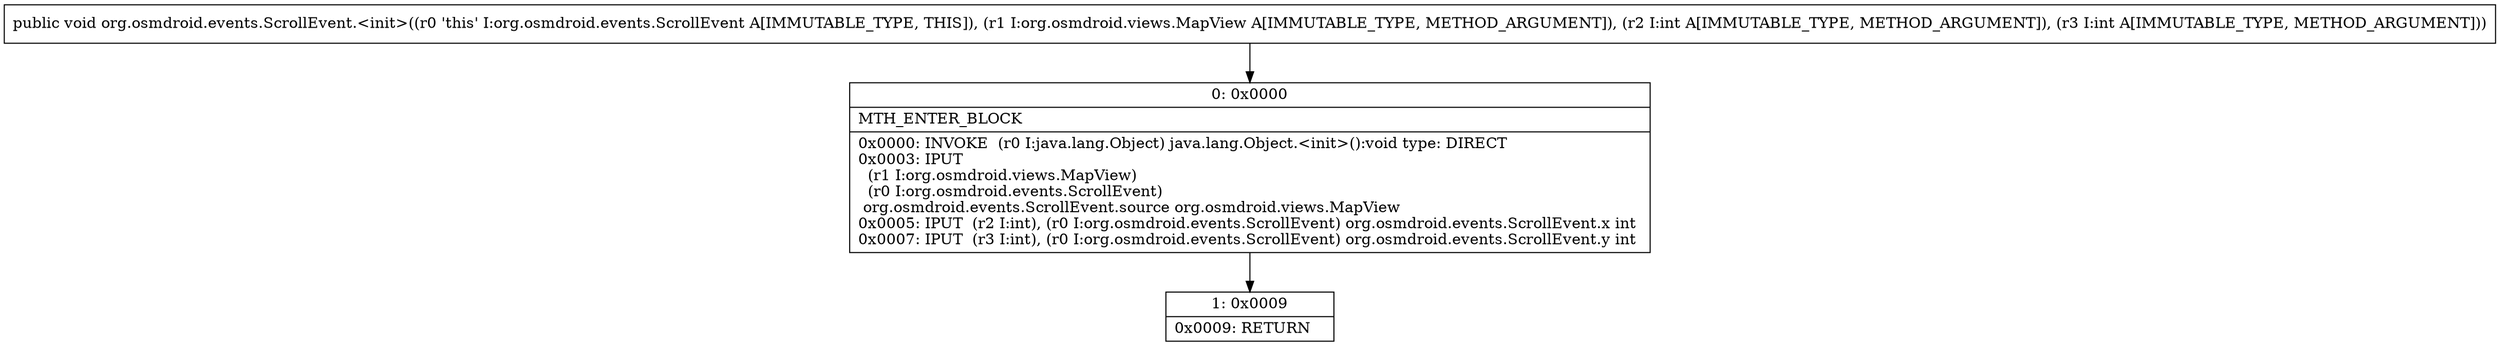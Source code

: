 digraph "CFG fororg.osmdroid.events.ScrollEvent.\<init\>(Lorg\/osmdroid\/views\/MapView;II)V" {
Node_0 [shape=record,label="{0\:\ 0x0000|MTH_ENTER_BLOCK\l|0x0000: INVOKE  (r0 I:java.lang.Object) java.lang.Object.\<init\>():void type: DIRECT \l0x0003: IPUT  \l  (r1 I:org.osmdroid.views.MapView)\l  (r0 I:org.osmdroid.events.ScrollEvent)\l org.osmdroid.events.ScrollEvent.source org.osmdroid.views.MapView \l0x0005: IPUT  (r2 I:int), (r0 I:org.osmdroid.events.ScrollEvent) org.osmdroid.events.ScrollEvent.x int \l0x0007: IPUT  (r3 I:int), (r0 I:org.osmdroid.events.ScrollEvent) org.osmdroid.events.ScrollEvent.y int \l}"];
Node_1 [shape=record,label="{1\:\ 0x0009|0x0009: RETURN   \l}"];
MethodNode[shape=record,label="{public void org.osmdroid.events.ScrollEvent.\<init\>((r0 'this' I:org.osmdroid.events.ScrollEvent A[IMMUTABLE_TYPE, THIS]), (r1 I:org.osmdroid.views.MapView A[IMMUTABLE_TYPE, METHOD_ARGUMENT]), (r2 I:int A[IMMUTABLE_TYPE, METHOD_ARGUMENT]), (r3 I:int A[IMMUTABLE_TYPE, METHOD_ARGUMENT])) }"];
MethodNode -> Node_0;
Node_0 -> Node_1;
}

